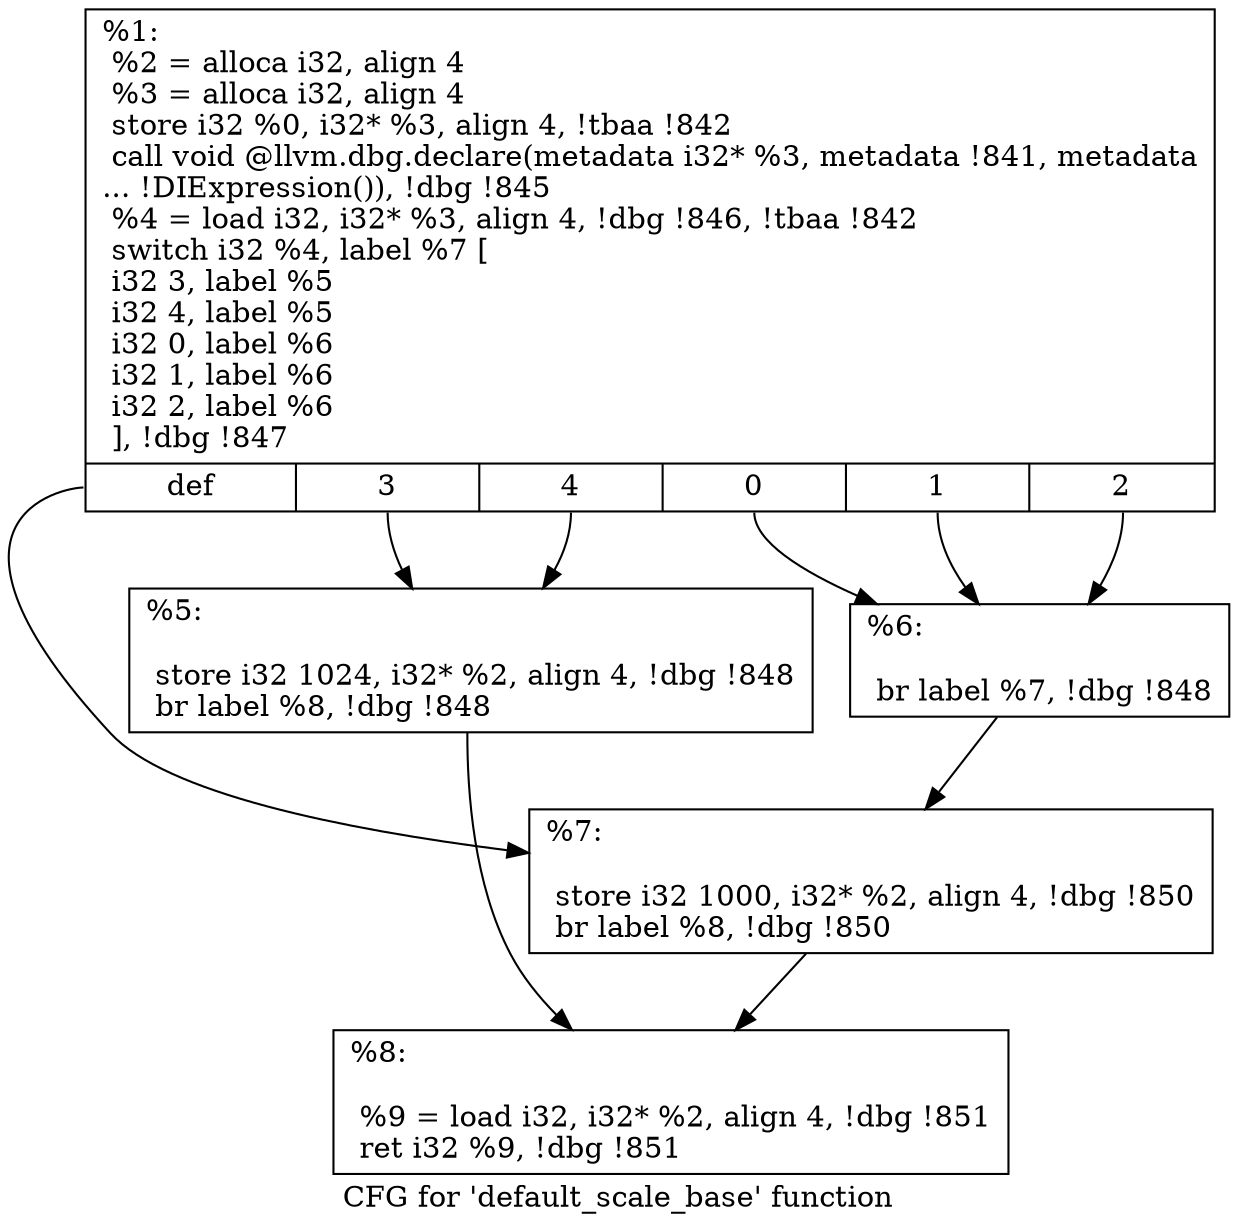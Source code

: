 digraph "CFG for 'default_scale_base' function" {
	label="CFG for 'default_scale_base' function";

	Node0xafe860 [shape=record,label="{%1:\l  %2 = alloca i32, align 4\l  %3 = alloca i32, align 4\l  store i32 %0, i32* %3, align 4, !tbaa !842\l  call void @llvm.dbg.declare(metadata i32* %3, metadata !841, metadata\l... !DIExpression()), !dbg !845\l  %4 = load i32, i32* %3, align 4, !dbg !846, !tbaa !842\l  switch i32 %4, label %7 [\l    i32 3, label %5\l    i32 4, label %5\l    i32 0, label %6\l    i32 1, label %6\l    i32 2, label %6\l  ], !dbg !847\l|{<s0>def|<s1>3|<s2>4|<s3>0|<s4>1|<s5>2}}"];
	Node0xafe860:s0 -> Node0xabe510;
	Node0xafe860:s1 -> Node0xb033c0;
	Node0xafe860:s2 -> Node0xb033c0;
	Node0xafe860:s3 -> Node0xabe4c0;
	Node0xafe860:s4 -> Node0xabe4c0;
	Node0xafe860:s5 -> Node0xabe4c0;
	Node0xb033c0 [shape=record,label="{%5:\l\l  store i32 1024, i32* %2, align 4, !dbg !848\l  br label %8, !dbg !848\l}"];
	Node0xb033c0 -> Node0xabe560;
	Node0xabe4c0 [shape=record,label="{%6:\l\l  br label %7, !dbg !848\l}"];
	Node0xabe4c0 -> Node0xabe510;
	Node0xabe510 [shape=record,label="{%7:\l\l  store i32 1000, i32* %2, align 4, !dbg !850\l  br label %8, !dbg !850\l}"];
	Node0xabe510 -> Node0xabe560;
	Node0xabe560 [shape=record,label="{%8:\l\l  %9 = load i32, i32* %2, align 4, !dbg !851\l  ret i32 %9, !dbg !851\l}"];
}
